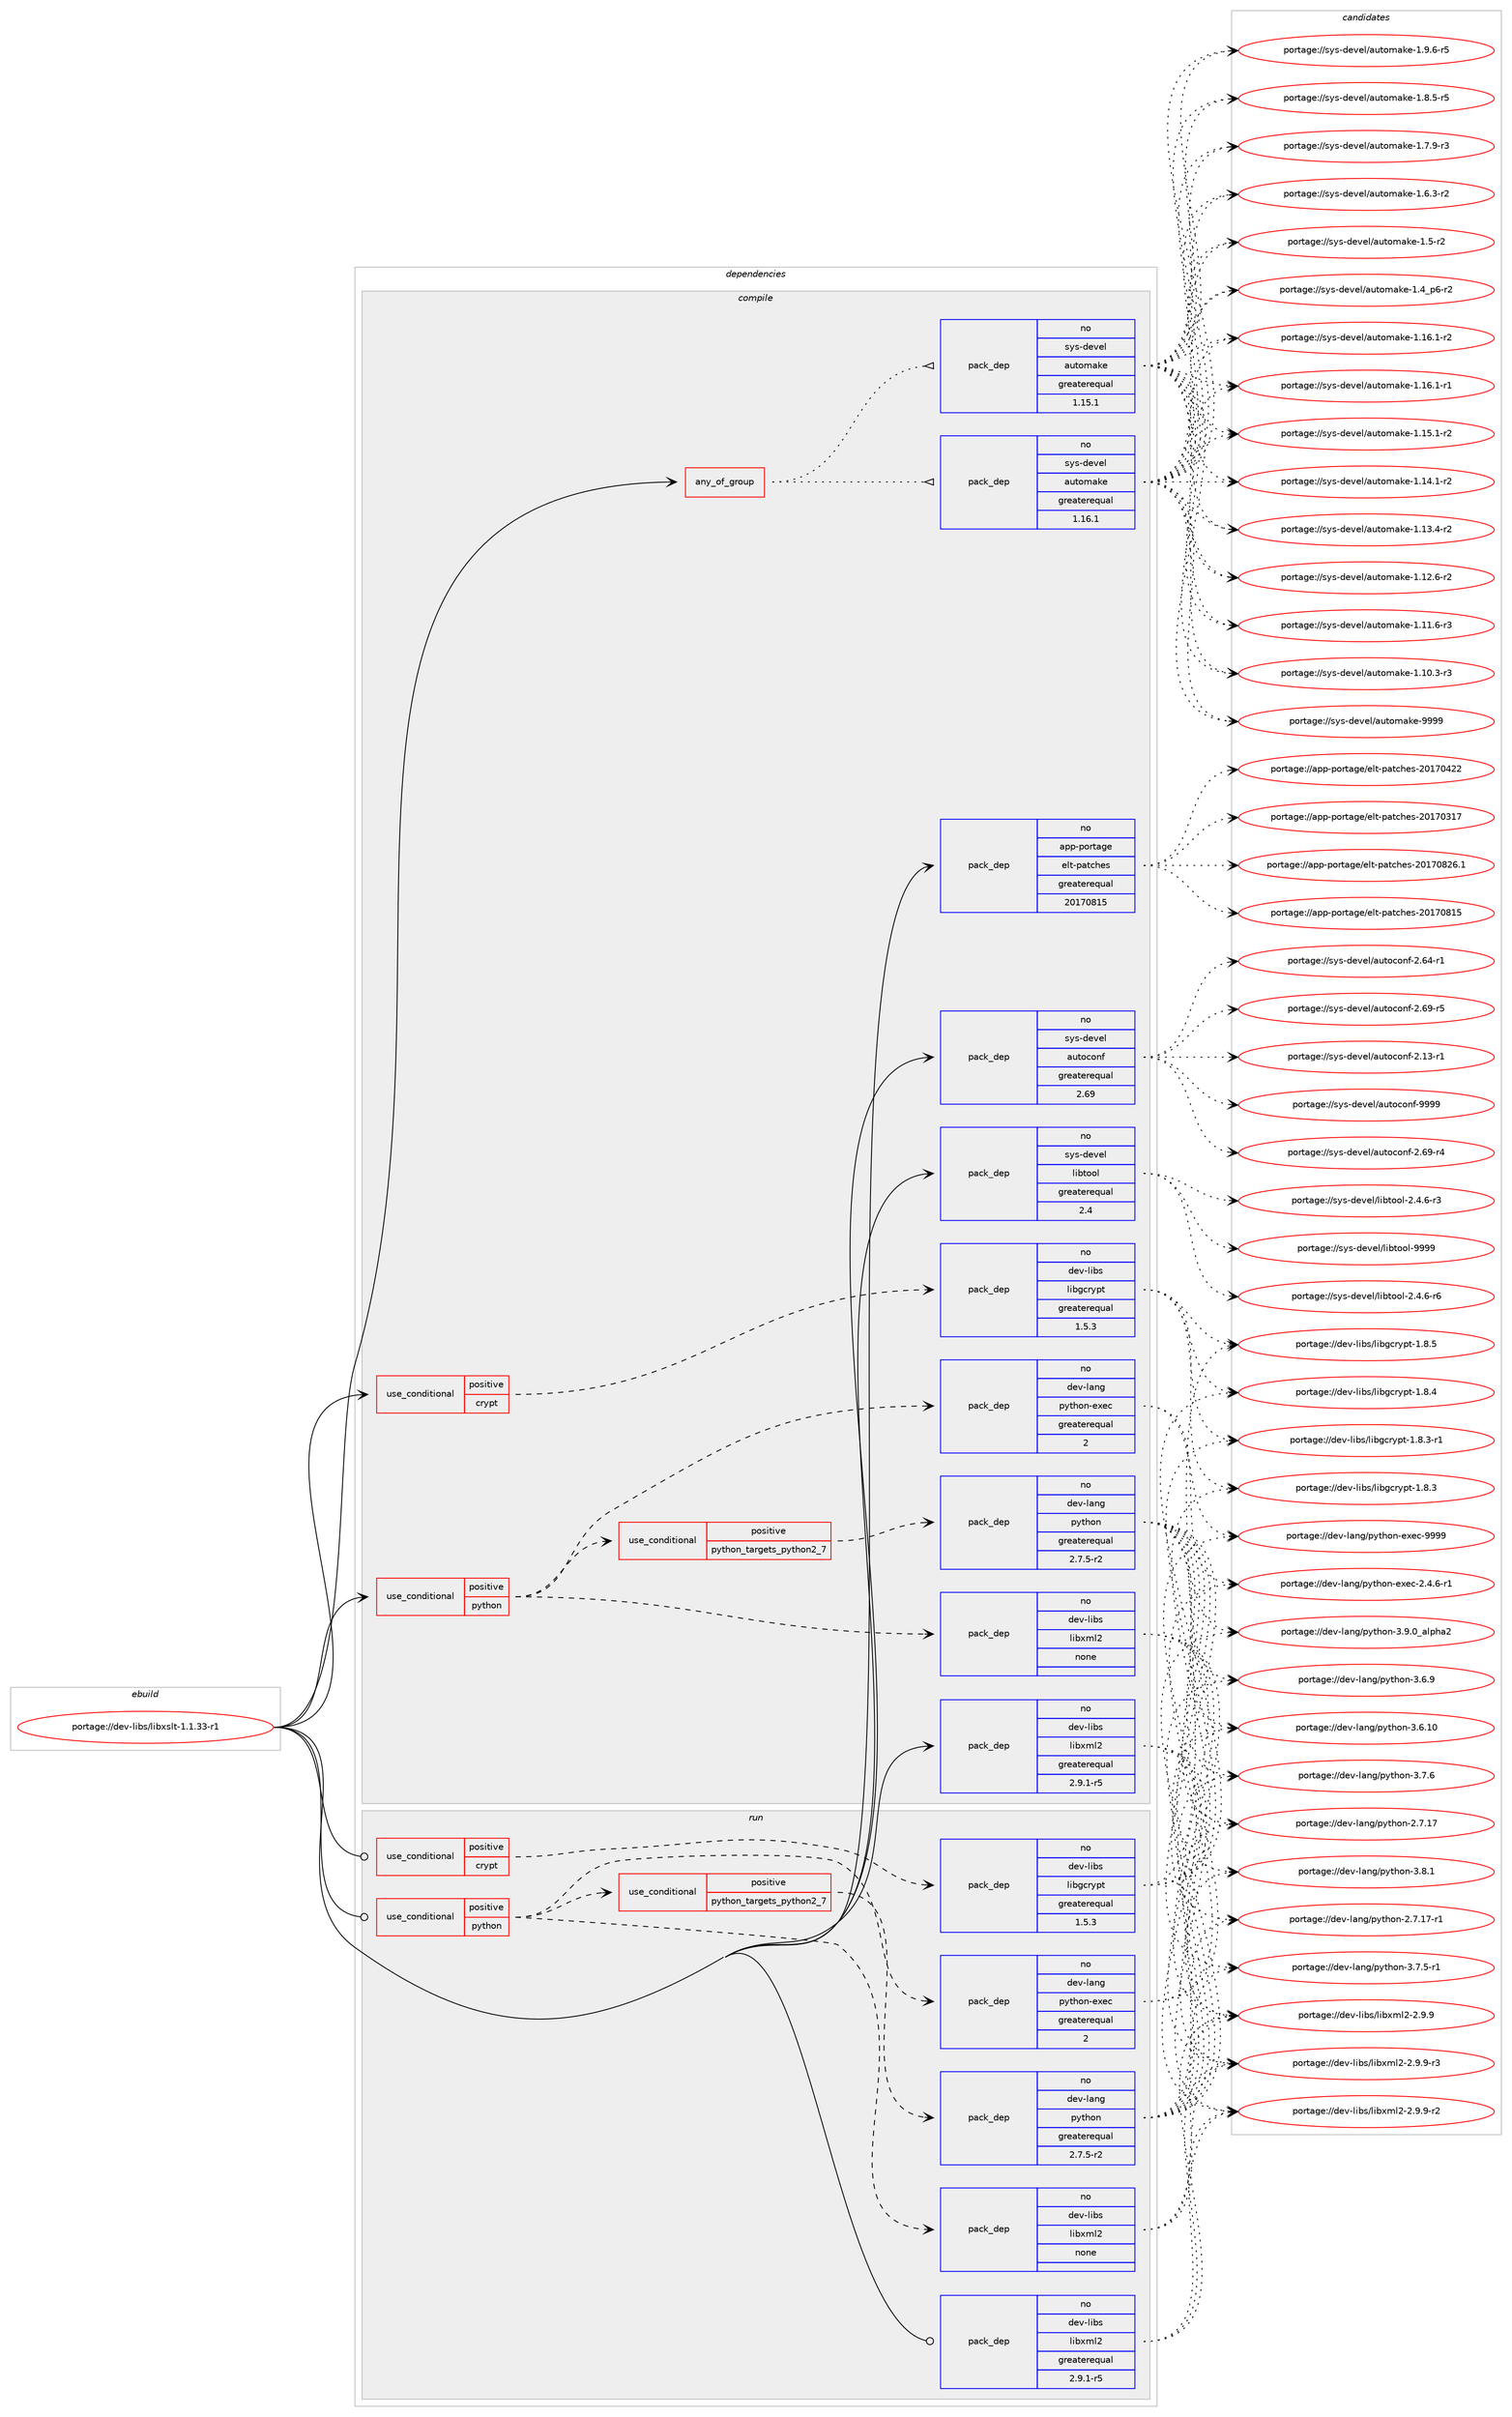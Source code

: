 digraph prolog {

# *************
# Graph options
# *************

newrank=true;
concentrate=true;
compound=true;
graph [rankdir=LR,fontname=Helvetica,fontsize=10,ranksep=1.5];#, ranksep=2.5, nodesep=0.2];
edge  [arrowhead=vee];
node  [fontname=Helvetica,fontsize=10];

# **********
# The ebuild
# **********

subgraph cluster_leftcol {
color=gray;
label=<<i>ebuild</i>>;
id [label="portage://dev-libs/libxslt-1.1.33-r1", color=red, width=4, href="../dev-libs/libxslt-1.1.33-r1.svg"];
}

# ****************
# The dependencies
# ****************

subgraph cluster_midcol {
color=gray;
label=<<i>dependencies</i>>;
subgraph cluster_compile {
fillcolor="#eeeeee";
style=filled;
label=<<i>compile</i>>;
subgraph any4979 {
dependency509877 [label=<<TABLE BORDER="0" CELLBORDER="1" CELLSPACING="0" CELLPADDING="4"><TR><TD CELLPADDING="10">any_of_group</TD></TR></TABLE>>, shape=none, color=red];subgraph pack380078 {
dependency509878 [label=<<TABLE BORDER="0" CELLBORDER="1" CELLSPACING="0" CELLPADDING="4" WIDTH="220"><TR><TD ROWSPAN="6" CELLPADDING="30">pack_dep</TD></TR><TR><TD WIDTH="110">no</TD></TR><TR><TD>sys-devel</TD></TR><TR><TD>automake</TD></TR><TR><TD>greaterequal</TD></TR><TR><TD>1.16.1</TD></TR></TABLE>>, shape=none, color=blue];
}
dependency509877:e -> dependency509878:w [weight=20,style="dotted",arrowhead="oinv"];
subgraph pack380079 {
dependency509879 [label=<<TABLE BORDER="0" CELLBORDER="1" CELLSPACING="0" CELLPADDING="4" WIDTH="220"><TR><TD ROWSPAN="6" CELLPADDING="30">pack_dep</TD></TR><TR><TD WIDTH="110">no</TD></TR><TR><TD>sys-devel</TD></TR><TR><TD>automake</TD></TR><TR><TD>greaterequal</TD></TR><TR><TD>1.15.1</TD></TR></TABLE>>, shape=none, color=blue];
}
dependency509877:e -> dependency509879:w [weight=20,style="dotted",arrowhead="oinv"];
}
id:e -> dependency509877:w [weight=20,style="solid",arrowhead="vee"];
subgraph cond124585 {
dependency509880 [label=<<TABLE BORDER="0" CELLBORDER="1" CELLSPACING="0" CELLPADDING="4"><TR><TD ROWSPAN="3" CELLPADDING="10">use_conditional</TD></TR><TR><TD>positive</TD></TR><TR><TD>crypt</TD></TR></TABLE>>, shape=none, color=red];
subgraph pack380080 {
dependency509881 [label=<<TABLE BORDER="0" CELLBORDER="1" CELLSPACING="0" CELLPADDING="4" WIDTH="220"><TR><TD ROWSPAN="6" CELLPADDING="30">pack_dep</TD></TR><TR><TD WIDTH="110">no</TD></TR><TR><TD>dev-libs</TD></TR><TR><TD>libgcrypt</TD></TR><TR><TD>greaterequal</TD></TR><TR><TD>1.5.3</TD></TR></TABLE>>, shape=none, color=blue];
}
dependency509880:e -> dependency509881:w [weight=20,style="dashed",arrowhead="vee"];
}
id:e -> dependency509880:w [weight=20,style="solid",arrowhead="vee"];
subgraph cond124586 {
dependency509882 [label=<<TABLE BORDER="0" CELLBORDER="1" CELLSPACING="0" CELLPADDING="4"><TR><TD ROWSPAN="3" CELLPADDING="10">use_conditional</TD></TR><TR><TD>positive</TD></TR><TR><TD>python</TD></TR></TABLE>>, shape=none, color=red];
subgraph cond124587 {
dependency509883 [label=<<TABLE BORDER="0" CELLBORDER="1" CELLSPACING="0" CELLPADDING="4"><TR><TD ROWSPAN="3" CELLPADDING="10">use_conditional</TD></TR><TR><TD>positive</TD></TR><TR><TD>python_targets_python2_7</TD></TR></TABLE>>, shape=none, color=red];
subgraph pack380081 {
dependency509884 [label=<<TABLE BORDER="0" CELLBORDER="1" CELLSPACING="0" CELLPADDING="4" WIDTH="220"><TR><TD ROWSPAN="6" CELLPADDING="30">pack_dep</TD></TR><TR><TD WIDTH="110">no</TD></TR><TR><TD>dev-lang</TD></TR><TR><TD>python</TD></TR><TR><TD>greaterequal</TD></TR><TR><TD>2.7.5-r2</TD></TR></TABLE>>, shape=none, color=blue];
}
dependency509883:e -> dependency509884:w [weight=20,style="dashed",arrowhead="vee"];
}
dependency509882:e -> dependency509883:w [weight=20,style="dashed",arrowhead="vee"];
subgraph pack380082 {
dependency509885 [label=<<TABLE BORDER="0" CELLBORDER="1" CELLSPACING="0" CELLPADDING="4" WIDTH="220"><TR><TD ROWSPAN="6" CELLPADDING="30">pack_dep</TD></TR><TR><TD WIDTH="110">no</TD></TR><TR><TD>dev-lang</TD></TR><TR><TD>python-exec</TD></TR><TR><TD>greaterequal</TD></TR><TR><TD>2</TD></TR></TABLE>>, shape=none, color=blue];
}
dependency509882:e -> dependency509885:w [weight=20,style="dashed",arrowhead="vee"];
subgraph pack380083 {
dependency509886 [label=<<TABLE BORDER="0" CELLBORDER="1" CELLSPACING="0" CELLPADDING="4" WIDTH="220"><TR><TD ROWSPAN="6" CELLPADDING="30">pack_dep</TD></TR><TR><TD WIDTH="110">no</TD></TR><TR><TD>dev-libs</TD></TR><TR><TD>libxml2</TD></TR><TR><TD>none</TD></TR><TR><TD></TD></TR></TABLE>>, shape=none, color=blue];
}
dependency509882:e -> dependency509886:w [weight=20,style="dashed",arrowhead="vee"];
}
id:e -> dependency509882:w [weight=20,style="solid",arrowhead="vee"];
subgraph pack380084 {
dependency509887 [label=<<TABLE BORDER="0" CELLBORDER="1" CELLSPACING="0" CELLPADDING="4" WIDTH="220"><TR><TD ROWSPAN="6" CELLPADDING="30">pack_dep</TD></TR><TR><TD WIDTH="110">no</TD></TR><TR><TD>app-portage</TD></TR><TR><TD>elt-patches</TD></TR><TR><TD>greaterequal</TD></TR><TR><TD>20170815</TD></TR></TABLE>>, shape=none, color=blue];
}
id:e -> dependency509887:w [weight=20,style="solid",arrowhead="vee"];
subgraph pack380085 {
dependency509888 [label=<<TABLE BORDER="0" CELLBORDER="1" CELLSPACING="0" CELLPADDING="4" WIDTH="220"><TR><TD ROWSPAN="6" CELLPADDING="30">pack_dep</TD></TR><TR><TD WIDTH="110">no</TD></TR><TR><TD>dev-libs</TD></TR><TR><TD>libxml2</TD></TR><TR><TD>greaterequal</TD></TR><TR><TD>2.9.1-r5</TD></TR></TABLE>>, shape=none, color=blue];
}
id:e -> dependency509888:w [weight=20,style="solid",arrowhead="vee"];
subgraph pack380086 {
dependency509889 [label=<<TABLE BORDER="0" CELLBORDER="1" CELLSPACING="0" CELLPADDING="4" WIDTH="220"><TR><TD ROWSPAN="6" CELLPADDING="30">pack_dep</TD></TR><TR><TD WIDTH="110">no</TD></TR><TR><TD>sys-devel</TD></TR><TR><TD>autoconf</TD></TR><TR><TD>greaterequal</TD></TR><TR><TD>2.69</TD></TR></TABLE>>, shape=none, color=blue];
}
id:e -> dependency509889:w [weight=20,style="solid",arrowhead="vee"];
subgraph pack380087 {
dependency509890 [label=<<TABLE BORDER="0" CELLBORDER="1" CELLSPACING="0" CELLPADDING="4" WIDTH="220"><TR><TD ROWSPAN="6" CELLPADDING="30">pack_dep</TD></TR><TR><TD WIDTH="110">no</TD></TR><TR><TD>sys-devel</TD></TR><TR><TD>libtool</TD></TR><TR><TD>greaterequal</TD></TR><TR><TD>2.4</TD></TR></TABLE>>, shape=none, color=blue];
}
id:e -> dependency509890:w [weight=20,style="solid",arrowhead="vee"];
}
subgraph cluster_compileandrun {
fillcolor="#eeeeee";
style=filled;
label=<<i>compile and run</i>>;
}
subgraph cluster_run {
fillcolor="#eeeeee";
style=filled;
label=<<i>run</i>>;
subgraph cond124588 {
dependency509891 [label=<<TABLE BORDER="0" CELLBORDER="1" CELLSPACING="0" CELLPADDING="4"><TR><TD ROWSPAN="3" CELLPADDING="10">use_conditional</TD></TR><TR><TD>positive</TD></TR><TR><TD>crypt</TD></TR></TABLE>>, shape=none, color=red];
subgraph pack380088 {
dependency509892 [label=<<TABLE BORDER="0" CELLBORDER="1" CELLSPACING="0" CELLPADDING="4" WIDTH="220"><TR><TD ROWSPAN="6" CELLPADDING="30">pack_dep</TD></TR><TR><TD WIDTH="110">no</TD></TR><TR><TD>dev-libs</TD></TR><TR><TD>libgcrypt</TD></TR><TR><TD>greaterequal</TD></TR><TR><TD>1.5.3</TD></TR></TABLE>>, shape=none, color=blue];
}
dependency509891:e -> dependency509892:w [weight=20,style="dashed",arrowhead="vee"];
}
id:e -> dependency509891:w [weight=20,style="solid",arrowhead="odot"];
subgraph cond124589 {
dependency509893 [label=<<TABLE BORDER="0" CELLBORDER="1" CELLSPACING="0" CELLPADDING="4"><TR><TD ROWSPAN="3" CELLPADDING="10">use_conditional</TD></TR><TR><TD>positive</TD></TR><TR><TD>python</TD></TR></TABLE>>, shape=none, color=red];
subgraph cond124590 {
dependency509894 [label=<<TABLE BORDER="0" CELLBORDER="1" CELLSPACING="0" CELLPADDING="4"><TR><TD ROWSPAN="3" CELLPADDING="10">use_conditional</TD></TR><TR><TD>positive</TD></TR><TR><TD>python_targets_python2_7</TD></TR></TABLE>>, shape=none, color=red];
subgraph pack380089 {
dependency509895 [label=<<TABLE BORDER="0" CELLBORDER="1" CELLSPACING="0" CELLPADDING="4" WIDTH="220"><TR><TD ROWSPAN="6" CELLPADDING="30">pack_dep</TD></TR><TR><TD WIDTH="110">no</TD></TR><TR><TD>dev-lang</TD></TR><TR><TD>python</TD></TR><TR><TD>greaterequal</TD></TR><TR><TD>2.7.5-r2</TD></TR></TABLE>>, shape=none, color=blue];
}
dependency509894:e -> dependency509895:w [weight=20,style="dashed",arrowhead="vee"];
}
dependency509893:e -> dependency509894:w [weight=20,style="dashed",arrowhead="vee"];
subgraph pack380090 {
dependency509896 [label=<<TABLE BORDER="0" CELLBORDER="1" CELLSPACING="0" CELLPADDING="4" WIDTH="220"><TR><TD ROWSPAN="6" CELLPADDING="30">pack_dep</TD></TR><TR><TD WIDTH="110">no</TD></TR><TR><TD>dev-lang</TD></TR><TR><TD>python-exec</TD></TR><TR><TD>greaterequal</TD></TR><TR><TD>2</TD></TR></TABLE>>, shape=none, color=blue];
}
dependency509893:e -> dependency509896:w [weight=20,style="dashed",arrowhead="vee"];
subgraph pack380091 {
dependency509897 [label=<<TABLE BORDER="0" CELLBORDER="1" CELLSPACING="0" CELLPADDING="4" WIDTH="220"><TR><TD ROWSPAN="6" CELLPADDING="30">pack_dep</TD></TR><TR><TD WIDTH="110">no</TD></TR><TR><TD>dev-libs</TD></TR><TR><TD>libxml2</TD></TR><TR><TD>none</TD></TR><TR><TD></TD></TR></TABLE>>, shape=none, color=blue];
}
dependency509893:e -> dependency509897:w [weight=20,style="dashed",arrowhead="vee"];
}
id:e -> dependency509893:w [weight=20,style="solid",arrowhead="odot"];
subgraph pack380092 {
dependency509898 [label=<<TABLE BORDER="0" CELLBORDER="1" CELLSPACING="0" CELLPADDING="4" WIDTH="220"><TR><TD ROWSPAN="6" CELLPADDING="30">pack_dep</TD></TR><TR><TD WIDTH="110">no</TD></TR><TR><TD>dev-libs</TD></TR><TR><TD>libxml2</TD></TR><TR><TD>greaterequal</TD></TR><TR><TD>2.9.1-r5</TD></TR></TABLE>>, shape=none, color=blue];
}
id:e -> dependency509898:w [weight=20,style="solid",arrowhead="odot"];
}
}

# **************
# The candidates
# **************

subgraph cluster_choices {
rank=same;
color=gray;
label=<<i>candidates</i>>;

subgraph choice380078 {
color=black;
nodesep=1;
choice115121115451001011181011084797117116111109971071014557575757 [label="portage://sys-devel/automake-9999", color=red, width=4,href="../sys-devel/automake-9999.svg"];
choice115121115451001011181011084797117116111109971071014549465746544511453 [label="portage://sys-devel/automake-1.9.6-r5", color=red, width=4,href="../sys-devel/automake-1.9.6-r5.svg"];
choice115121115451001011181011084797117116111109971071014549465646534511453 [label="portage://sys-devel/automake-1.8.5-r5", color=red, width=4,href="../sys-devel/automake-1.8.5-r5.svg"];
choice115121115451001011181011084797117116111109971071014549465546574511451 [label="portage://sys-devel/automake-1.7.9-r3", color=red, width=4,href="../sys-devel/automake-1.7.9-r3.svg"];
choice115121115451001011181011084797117116111109971071014549465446514511450 [label="portage://sys-devel/automake-1.6.3-r2", color=red, width=4,href="../sys-devel/automake-1.6.3-r2.svg"];
choice11512111545100101118101108479711711611110997107101454946534511450 [label="portage://sys-devel/automake-1.5-r2", color=red, width=4,href="../sys-devel/automake-1.5-r2.svg"];
choice115121115451001011181011084797117116111109971071014549465295112544511450 [label="portage://sys-devel/automake-1.4_p6-r2", color=red, width=4,href="../sys-devel/automake-1.4_p6-r2.svg"];
choice11512111545100101118101108479711711611110997107101454946495446494511450 [label="portage://sys-devel/automake-1.16.1-r2", color=red, width=4,href="../sys-devel/automake-1.16.1-r2.svg"];
choice11512111545100101118101108479711711611110997107101454946495446494511449 [label="portage://sys-devel/automake-1.16.1-r1", color=red, width=4,href="../sys-devel/automake-1.16.1-r1.svg"];
choice11512111545100101118101108479711711611110997107101454946495346494511450 [label="portage://sys-devel/automake-1.15.1-r2", color=red, width=4,href="../sys-devel/automake-1.15.1-r2.svg"];
choice11512111545100101118101108479711711611110997107101454946495246494511450 [label="portage://sys-devel/automake-1.14.1-r2", color=red, width=4,href="../sys-devel/automake-1.14.1-r2.svg"];
choice11512111545100101118101108479711711611110997107101454946495146524511450 [label="portage://sys-devel/automake-1.13.4-r2", color=red, width=4,href="../sys-devel/automake-1.13.4-r2.svg"];
choice11512111545100101118101108479711711611110997107101454946495046544511450 [label="portage://sys-devel/automake-1.12.6-r2", color=red, width=4,href="../sys-devel/automake-1.12.6-r2.svg"];
choice11512111545100101118101108479711711611110997107101454946494946544511451 [label="portage://sys-devel/automake-1.11.6-r3", color=red, width=4,href="../sys-devel/automake-1.11.6-r3.svg"];
choice11512111545100101118101108479711711611110997107101454946494846514511451 [label="portage://sys-devel/automake-1.10.3-r3", color=red, width=4,href="../sys-devel/automake-1.10.3-r3.svg"];
dependency509878:e -> choice115121115451001011181011084797117116111109971071014557575757:w [style=dotted,weight="100"];
dependency509878:e -> choice115121115451001011181011084797117116111109971071014549465746544511453:w [style=dotted,weight="100"];
dependency509878:e -> choice115121115451001011181011084797117116111109971071014549465646534511453:w [style=dotted,weight="100"];
dependency509878:e -> choice115121115451001011181011084797117116111109971071014549465546574511451:w [style=dotted,weight="100"];
dependency509878:e -> choice115121115451001011181011084797117116111109971071014549465446514511450:w [style=dotted,weight="100"];
dependency509878:e -> choice11512111545100101118101108479711711611110997107101454946534511450:w [style=dotted,weight="100"];
dependency509878:e -> choice115121115451001011181011084797117116111109971071014549465295112544511450:w [style=dotted,weight="100"];
dependency509878:e -> choice11512111545100101118101108479711711611110997107101454946495446494511450:w [style=dotted,weight="100"];
dependency509878:e -> choice11512111545100101118101108479711711611110997107101454946495446494511449:w [style=dotted,weight="100"];
dependency509878:e -> choice11512111545100101118101108479711711611110997107101454946495346494511450:w [style=dotted,weight="100"];
dependency509878:e -> choice11512111545100101118101108479711711611110997107101454946495246494511450:w [style=dotted,weight="100"];
dependency509878:e -> choice11512111545100101118101108479711711611110997107101454946495146524511450:w [style=dotted,weight="100"];
dependency509878:e -> choice11512111545100101118101108479711711611110997107101454946495046544511450:w [style=dotted,weight="100"];
dependency509878:e -> choice11512111545100101118101108479711711611110997107101454946494946544511451:w [style=dotted,weight="100"];
dependency509878:e -> choice11512111545100101118101108479711711611110997107101454946494846514511451:w [style=dotted,weight="100"];
}
subgraph choice380079 {
color=black;
nodesep=1;
choice115121115451001011181011084797117116111109971071014557575757 [label="portage://sys-devel/automake-9999", color=red, width=4,href="../sys-devel/automake-9999.svg"];
choice115121115451001011181011084797117116111109971071014549465746544511453 [label="portage://sys-devel/automake-1.9.6-r5", color=red, width=4,href="../sys-devel/automake-1.9.6-r5.svg"];
choice115121115451001011181011084797117116111109971071014549465646534511453 [label="portage://sys-devel/automake-1.8.5-r5", color=red, width=4,href="../sys-devel/automake-1.8.5-r5.svg"];
choice115121115451001011181011084797117116111109971071014549465546574511451 [label="portage://sys-devel/automake-1.7.9-r3", color=red, width=4,href="../sys-devel/automake-1.7.9-r3.svg"];
choice115121115451001011181011084797117116111109971071014549465446514511450 [label="portage://sys-devel/automake-1.6.3-r2", color=red, width=4,href="../sys-devel/automake-1.6.3-r2.svg"];
choice11512111545100101118101108479711711611110997107101454946534511450 [label="portage://sys-devel/automake-1.5-r2", color=red, width=4,href="../sys-devel/automake-1.5-r2.svg"];
choice115121115451001011181011084797117116111109971071014549465295112544511450 [label="portage://sys-devel/automake-1.4_p6-r2", color=red, width=4,href="../sys-devel/automake-1.4_p6-r2.svg"];
choice11512111545100101118101108479711711611110997107101454946495446494511450 [label="portage://sys-devel/automake-1.16.1-r2", color=red, width=4,href="../sys-devel/automake-1.16.1-r2.svg"];
choice11512111545100101118101108479711711611110997107101454946495446494511449 [label="portage://sys-devel/automake-1.16.1-r1", color=red, width=4,href="../sys-devel/automake-1.16.1-r1.svg"];
choice11512111545100101118101108479711711611110997107101454946495346494511450 [label="portage://sys-devel/automake-1.15.1-r2", color=red, width=4,href="../sys-devel/automake-1.15.1-r2.svg"];
choice11512111545100101118101108479711711611110997107101454946495246494511450 [label="portage://sys-devel/automake-1.14.1-r2", color=red, width=4,href="../sys-devel/automake-1.14.1-r2.svg"];
choice11512111545100101118101108479711711611110997107101454946495146524511450 [label="portage://sys-devel/automake-1.13.4-r2", color=red, width=4,href="../sys-devel/automake-1.13.4-r2.svg"];
choice11512111545100101118101108479711711611110997107101454946495046544511450 [label="portage://sys-devel/automake-1.12.6-r2", color=red, width=4,href="../sys-devel/automake-1.12.6-r2.svg"];
choice11512111545100101118101108479711711611110997107101454946494946544511451 [label="portage://sys-devel/automake-1.11.6-r3", color=red, width=4,href="../sys-devel/automake-1.11.6-r3.svg"];
choice11512111545100101118101108479711711611110997107101454946494846514511451 [label="portage://sys-devel/automake-1.10.3-r3", color=red, width=4,href="../sys-devel/automake-1.10.3-r3.svg"];
dependency509879:e -> choice115121115451001011181011084797117116111109971071014557575757:w [style=dotted,weight="100"];
dependency509879:e -> choice115121115451001011181011084797117116111109971071014549465746544511453:w [style=dotted,weight="100"];
dependency509879:e -> choice115121115451001011181011084797117116111109971071014549465646534511453:w [style=dotted,weight="100"];
dependency509879:e -> choice115121115451001011181011084797117116111109971071014549465546574511451:w [style=dotted,weight="100"];
dependency509879:e -> choice115121115451001011181011084797117116111109971071014549465446514511450:w [style=dotted,weight="100"];
dependency509879:e -> choice11512111545100101118101108479711711611110997107101454946534511450:w [style=dotted,weight="100"];
dependency509879:e -> choice115121115451001011181011084797117116111109971071014549465295112544511450:w [style=dotted,weight="100"];
dependency509879:e -> choice11512111545100101118101108479711711611110997107101454946495446494511450:w [style=dotted,weight="100"];
dependency509879:e -> choice11512111545100101118101108479711711611110997107101454946495446494511449:w [style=dotted,weight="100"];
dependency509879:e -> choice11512111545100101118101108479711711611110997107101454946495346494511450:w [style=dotted,weight="100"];
dependency509879:e -> choice11512111545100101118101108479711711611110997107101454946495246494511450:w [style=dotted,weight="100"];
dependency509879:e -> choice11512111545100101118101108479711711611110997107101454946495146524511450:w [style=dotted,weight="100"];
dependency509879:e -> choice11512111545100101118101108479711711611110997107101454946495046544511450:w [style=dotted,weight="100"];
dependency509879:e -> choice11512111545100101118101108479711711611110997107101454946494946544511451:w [style=dotted,weight="100"];
dependency509879:e -> choice11512111545100101118101108479711711611110997107101454946494846514511451:w [style=dotted,weight="100"];
}
subgraph choice380080 {
color=black;
nodesep=1;
choice1001011184510810598115471081059810399114121112116454946564653 [label="portage://dev-libs/libgcrypt-1.8.5", color=red, width=4,href="../dev-libs/libgcrypt-1.8.5.svg"];
choice1001011184510810598115471081059810399114121112116454946564652 [label="portage://dev-libs/libgcrypt-1.8.4", color=red, width=4,href="../dev-libs/libgcrypt-1.8.4.svg"];
choice10010111845108105981154710810598103991141211121164549465646514511449 [label="portage://dev-libs/libgcrypt-1.8.3-r1", color=red, width=4,href="../dev-libs/libgcrypt-1.8.3-r1.svg"];
choice1001011184510810598115471081059810399114121112116454946564651 [label="portage://dev-libs/libgcrypt-1.8.3", color=red, width=4,href="../dev-libs/libgcrypt-1.8.3.svg"];
dependency509881:e -> choice1001011184510810598115471081059810399114121112116454946564653:w [style=dotted,weight="100"];
dependency509881:e -> choice1001011184510810598115471081059810399114121112116454946564652:w [style=dotted,weight="100"];
dependency509881:e -> choice10010111845108105981154710810598103991141211121164549465646514511449:w [style=dotted,weight="100"];
dependency509881:e -> choice1001011184510810598115471081059810399114121112116454946564651:w [style=dotted,weight="100"];
}
subgraph choice380081 {
color=black;
nodesep=1;
choice10010111845108971101034711212111610411111045514657464895971081121049750 [label="portage://dev-lang/python-3.9.0_alpha2", color=red, width=4,href="../dev-lang/python-3.9.0_alpha2.svg"];
choice100101118451089711010347112121116104111110455146564649 [label="portage://dev-lang/python-3.8.1", color=red, width=4,href="../dev-lang/python-3.8.1.svg"];
choice100101118451089711010347112121116104111110455146554654 [label="portage://dev-lang/python-3.7.6", color=red, width=4,href="../dev-lang/python-3.7.6.svg"];
choice1001011184510897110103471121211161041111104551465546534511449 [label="portage://dev-lang/python-3.7.5-r1", color=red, width=4,href="../dev-lang/python-3.7.5-r1.svg"];
choice100101118451089711010347112121116104111110455146544657 [label="portage://dev-lang/python-3.6.9", color=red, width=4,href="../dev-lang/python-3.6.9.svg"];
choice10010111845108971101034711212111610411111045514654464948 [label="portage://dev-lang/python-3.6.10", color=red, width=4,href="../dev-lang/python-3.6.10.svg"];
choice100101118451089711010347112121116104111110455046554649554511449 [label="portage://dev-lang/python-2.7.17-r1", color=red, width=4,href="../dev-lang/python-2.7.17-r1.svg"];
choice10010111845108971101034711212111610411111045504655464955 [label="portage://dev-lang/python-2.7.17", color=red, width=4,href="../dev-lang/python-2.7.17.svg"];
dependency509884:e -> choice10010111845108971101034711212111610411111045514657464895971081121049750:w [style=dotted,weight="100"];
dependency509884:e -> choice100101118451089711010347112121116104111110455146564649:w [style=dotted,weight="100"];
dependency509884:e -> choice100101118451089711010347112121116104111110455146554654:w [style=dotted,weight="100"];
dependency509884:e -> choice1001011184510897110103471121211161041111104551465546534511449:w [style=dotted,weight="100"];
dependency509884:e -> choice100101118451089711010347112121116104111110455146544657:w [style=dotted,weight="100"];
dependency509884:e -> choice10010111845108971101034711212111610411111045514654464948:w [style=dotted,weight="100"];
dependency509884:e -> choice100101118451089711010347112121116104111110455046554649554511449:w [style=dotted,weight="100"];
dependency509884:e -> choice10010111845108971101034711212111610411111045504655464955:w [style=dotted,weight="100"];
}
subgraph choice380082 {
color=black;
nodesep=1;
choice10010111845108971101034711212111610411111045101120101994557575757 [label="portage://dev-lang/python-exec-9999", color=red, width=4,href="../dev-lang/python-exec-9999.svg"];
choice10010111845108971101034711212111610411111045101120101994550465246544511449 [label="portage://dev-lang/python-exec-2.4.6-r1", color=red, width=4,href="../dev-lang/python-exec-2.4.6-r1.svg"];
dependency509885:e -> choice10010111845108971101034711212111610411111045101120101994557575757:w [style=dotted,weight="100"];
dependency509885:e -> choice10010111845108971101034711212111610411111045101120101994550465246544511449:w [style=dotted,weight="100"];
}
subgraph choice380083 {
color=black;
nodesep=1;
choice10010111845108105981154710810598120109108504550465746574511451 [label="portage://dev-libs/libxml2-2.9.9-r3", color=red, width=4,href="../dev-libs/libxml2-2.9.9-r3.svg"];
choice10010111845108105981154710810598120109108504550465746574511450 [label="portage://dev-libs/libxml2-2.9.9-r2", color=red, width=4,href="../dev-libs/libxml2-2.9.9-r2.svg"];
choice1001011184510810598115471081059812010910850455046574657 [label="portage://dev-libs/libxml2-2.9.9", color=red, width=4,href="../dev-libs/libxml2-2.9.9.svg"];
dependency509886:e -> choice10010111845108105981154710810598120109108504550465746574511451:w [style=dotted,weight="100"];
dependency509886:e -> choice10010111845108105981154710810598120109108504550465746574511450:w [style=dotted,weight="100"];
dependency509886:e -> choice1001011184510810598115471081059812010910850455046574657:w [style=dotted,weight="100"];
}
subgraph choice380084 {
color=black;
nodesep=1;
choice971121124511211111411697103101471011081164511297116991041011154550484955485650544649 [label="portage://app-portage/elt-patches-20170826.1", color=red, width=4,href="../app-portage/elt-patches-20170826.1.svg"];
choice97112112451121111141169710310147101108116451129711699104101115455048495548564953 [label="portage://app-portage/elt-patches-20170815", color=red, width=4,href="../app-portage/elt-patches-20170815.svg"];
choice97112112451121111141169710310147101108116451129711699104101115455048495548525050 [label="portage://app-portage/elt-patches-20170422", color=red, width=4,href="../app-portage/elt-patches-20170422.svg"];
choice97112112451121111141169710310147101108116451129711699104101115455048495548514955 [label="portage://app-portage/elt-patches-20170317", color=red, width=4,href="../app-portage/elt-patches-20170317.svg"];
dependency509887:e -> choice971121124511211111411697103101471011081164511297116991041011154550484955485650544649:w [style=dotted,weight="100"];
dependency509887:e -> choice97112112451121111141169710310147101108116451129711699104101115455048495548564953:w [style=dotted,weight="100"];
dependency509887:e -> choice97112112451121111141169710310147101108116451129711699104101115455048495548525050:w [style=dotted,weight="100"];
dependency509887:e -> choice97112112451121111141169710310147101108116451129711699104101115455048495548514955:w [style=dotted,weight="100"];
}
subgraph choice380085 {
color=black;
nodesep=1;
choice10010111845108105981154710810598120109108504550465746574511451 [label="portage://dev-libs/libxml2-2.9.9-r3", color=red, width=4,href="../dev-libs/libxml2-2.9.9-r3.svg"];
choice10010111845108105981154710810598120109108504550465746574511450 [label="portage://dev-libs/libxml2-2.9.9-r2", color=red, width=4,href="../dev-libs/libxml2-2.9.9-r2.svg"];
choice1001011184510810598115471081059812010910850455046574657 [label="portage://dev-libs/libxml2-2.9.9", color=red, width=4,href="../dev-libs/libxml2-2.9.9.svg"];
dependency509888:e -> choice10010111845108105981154710810598120109108504550465746574511451:w [style=dotted,weight="100"];
dependency509888:e -> choice10010111845108105981154710810598120109108504550465746574511450:w [style=dotted,weight="100"];
dependency509888:e -> choice1001011184510810598115471081059812010910850455046574657:w [style=dotted,weight="100"];
}
subgraph choice380086 {
color=black;
nodesep=1;
choice115121115451001011181011084797117116111991111101024557575757 [label="portage://sys-devel/autoconf-9999", color=red, width=4,href="../sys-devel/autoconf-9999.svg"];
choice1151211154510010111810110847971171161119911111010245504654574511453 [label="portage://sys-devel/autoconf-2.69-r5", color=red, width=4,href="../sys-devel/autoconf-2.69-r5.svg"];
choice1151211154510010111810110847971171161119911111010245504654574511452 [label="portage://sys-devel/autoconf-2.69-r4", color=red, width=4,href="../sys-devel/autoconf-2.69-r4.svg"];
choice1151211154510010111810110847971171161119911111010245504654524511449 [label="portage://sys-devel/autoconf-2.64-r1", color=red, width=4,href="../sys-devel/autoconf-2.64-r1.svg"];
choice1151211154510010111810110847971171161119911111010245504649514511449 [label="portage://sys-devel/autoconf-2.13-r1", color=red, width=4,href="../sys-devel/autoconf-2.13-r1.svg"];
dependency509889:e -> choice115121115451001011181011084797117116111991111101024557575757:w [style=dotted,weight="100"];
dependency509889:e -> choice1151211154510010111810110847971171161119911111010245504654574511453:w [style=dotted,weight="100"];
dependency509889:e -> choice1151211154510010111810110847971171161119911111010245504654574511452:w [style=dotted,weight="100"];
dependency509889:e -> choice1151211154510010111810110847971171161119911111010245504654524511449:w [style=dotted,weight="100"];
dependency509889:e -> choice1151211154510010111810110847971171161119911111010245504649514511449:w [style=dotted,weight="100"];
}
subgraph choice380087 {
color=black;
nodesep=1;
choice1151211154510010111810110847108105981161111111084557575757 [label="portage://sys-devel/libtool-9999", color=red, width=4,href="../sys-devel/libtool-9999.svg"];
choice1151211154510010111810110847108105981161111111084550465246544511454 [label="portage://sys-devel/libtool-2.4.6-r6", color=red, width=4,href="../sys-devel/libtool-2.4.6-r6.svg"];
choice1151211154510010111810110847108105981161111111084550465246544511451 [label="portage://sys-devel/libtool-2.4.6-r3", color=red, width=4,href="../sys-devel/libtool-2.4.6-r3.svg"];
dependency509890:e -> choice1151211154510010111810110847108105981161111111084557575757:w [style=dotted,weight="100"];
dependency509890:e -> choice1151211154510010111810110847108105981161111111084550465246544511454:w [style=dotted,weight="100"];
dependency509890:e -> choice1151211154510010111810110847108105981161111111084550465246544511451:w [style=dotted,weight="100"];
}
subgraph choice380088 {
color=black;
nodesep=1;
choice1001011184510810598115471081059810399114121112116454946564653 [label="portage://dev-libs/libgcrypt-1.8.5", color=red, width=4,href="../dev-libs/libgcrypt-1.8.5.svg"];
choice1001011184510810598115471081059810399114121112116454946564652 [label="portage://dev-libs/libgcrypt-1.8.4", color=red, width=4,href="../dev-libs/libgcrypt-1.8.4.svg"];
choice10010111845108105981154710810598103991141211121164549465646514511449 [label="portage://dev-libs/libgcrypt-1.8.3-r1", color=red, width=4,href="../dev-libs/libgcrypt-1.8.3-r1.svg"];
choice1001011184510810598115471081059810399114121112116454946564651 [label="portage://dev-libs/libgcrypt-1.8.3", color=red, width=4,href="../dev-libs/libgcrypt-1.8.3.svg"];
dependency509892:e -> choice1001011184510810598115471081059810399114121112116454946564653:w [style=dotted,weight="100"];
dependency509892:e -> choice1001011184510810598115471081059810399114121112116454946564652:w [style=dotted,weight="100"];
dependency509892:e -> choice10010111845108105981154710810598103991141211121164549465646514511449:w [style=dotted,weight="100"];
dependency509892:e -> choice1001011184510810598115471081059810399114121112116454946564651:w [style=dotted,weight="100"];
}
subgraph choice380089 {
color=black;
nodesep=1;
choice10010111845108971101034711212111610411111045514657464895971081121049750 [label="portage://dev-lang/python-3.9.0_alpha2", color=red, width=4,href="../dev-lang/python-3.9.0_alpha2.svg"];
choice100101118451089711010347112121116104111110455146564649 [label="portage://dev-lang/python-3.8.1", color=red, width=4,href="../dev-lang/python-3.8.1.svg"];
choice100101118451089711010347112121116104111110455146554654 [label="portage://dev-lang/python-3.7.6", color=red, width=4,href="../dev-lang/python-3.7.6.svg"];
choice1001011184510897110103471121211161041111104551465546534511449 [label="portage://dev-lang/python-3.7.5-r1", color=red, width=4,href="../dev-lang/python-3.7.5-r1.svg"];
choice100101118451089711010347112121116104111110455146544657 [label="portage://dev-lang/python-3.6.9", color=red, width=4,href="../dev-lang/python-3.6.9.svg"];
choice10010111845108971101034711212111610411111045514654464948 [label="portage://dev-lang/python-3.6.10", color=red, width=4,href="../dev-lang/python-3.6.10.svg"];
choice100101118451089711010347112121116104111110455046554649554511449 [label="portage://dev-lang/python-2.7.17-r1", color=red, width=4,href="../dev-lang/python-2.7.17-r1.svg"];
choice10010111845108971101034711212111610411111045504655464955 [label="portage://dev-lang/python-2.7.17", color=red, width=4,href="../dev-lang/python-2.7.17.svg"];
dependency509895:e -> choice10010111845108971101034711212111610411111045514657464895971081121049750:w [style=dotted,weight="100"];
dependency509895:e -> choice100101118451089711010347112121116104111110455146564649:w [style=dotted,weight="100"];
dependency509895:e -> choice100101118451089711010347112121116104111110455146554654:w [style=dotted,weight="100"];
dependency509895:e -> choice1001011184510897110103471121211161041111104551465546534511449:w [style=dotted,weight="100"];
dependency509895:e -> choice100101118451089711010347112121116104111110455146544657:w [style=dotted,weight="100"];
dependency509895:e -> choice10010111845108971101034711212111610411111045514654464948:w [style=dotted,weight="100"];
dependency509895:e -> choice100101118451089711010347112121116104111110455046554649554511449:w [style=dotted,weight="100"];
dependency509895:e -> choice10010111845108971101034711212111610411111045504655464955:w [style=dotted,weight="100"];
}
subgraph choice380090 {
color=black;
nodesep=1;
choice10010111845108971101034711212111610411111045101120101994557575757 [label="portage://dev-lang/python-exec-9999", color=red, width=4,href="../dev-lang/python-exec-9999.svg"];
choice10010111845108971101034711212111610411111045101120101994550465246544511449 [label="portage://dev-lang/python-exec-2.4.6-r1", color=red, width=4,href="../dev-lang/python-exec-2.4.6-r1.svg"];
dependency509896:e -> choice10010111845108971101034711212111610411111045101120101994557575757:w [style=dotted,weight="100"];
dependency509896:e -> choice10010111845108971101034711212111610411111045101120101994550465246544511449:w [style=dotted,weight="100"];
}
subgraph choice380091 {
color=black;
nodesep=1;
choice10010111845108105981154710810598120109108504550465746574511451 [label="portage://dev-libs/libxml2-2.9.9-r3", color=red, width=4,href="../dev-libs/libxml2-2.9.9-r3.svg"];
choice10010111845108105981154710810598120109108504550465746574511450 [label="portage://dev-libs/libxml2-2.9.9-r2", color=red, width=4,href="../dev-libs/libxml2-2.9.9-r2.svg"];
choice1001011184510810598115471081059812010910850455046574657 [label="portage://dev-libs/libxml2-2.9.9", color=red, width=4,href="../dev-libs/libxml2-2.9.9.svg"];
dependency509897:e -> choice10010111845108105981154710810598120109108504550465746574511451:w [style=dotted,weight="100"];
dependency509897:e -> choice10010111845108105981154710810598120109108504550465746574511450:w [style=dotted,weight="100"];
dependency509897:e -> choice1001011184510810598115471081059812010910850455046574657:w [style=dotted,weight="100"];
}
subgraph choice380092 {
color=black;
nodesep=1;
choice10010111845108105981154710810598120109108504550465746574511451 [label="portage://dev-libs/libxml2-2.9.9-r3", color=red, width=4,href="../dev-libs/libxml2-2.9.9-r3.svg"];
choice10010111845108105981154710810598120109108504550465746574511450 [label="portage://dev-libs/libxml2-2.9.9-r2", color=red, width=4,href="../dev-libs/libxml2-2.9.9-r2.svg"];
choice1001011184510810598115471081059812010910850455046574657 [label="portage://dev-libs/libxml2-2.9.9", color=red, width=4,href="../dev-libs/libxml2-2.9.9.svg"];
dependency509898:e -> choice10010111845108105981154710810598120109108504550465746574511451:w [style=dotted,weight="100"];
dependency509898:e -> choice10010111845108105981154710810598120109108504550465746574511450:w [style=dotted,weight="100"];
dependency509898:e -> choice1001011184510810598115471081059812010910850455046574657:w [style=dotted,weight="100"];
}
}

}
